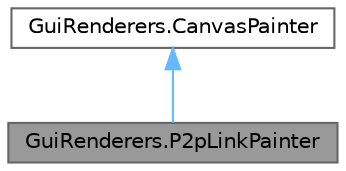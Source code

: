 digraph "GuiRenderers.P2pLinkPainter"
{
 // LATEX_PDF_SIZE
  bgcolor="transparent";
  edge [fontname=Helvetica,fontsize=10,labelfontname=Helvetica,labelfontsize=10];
  node [fontname=Helvetica,fontsize=10,shape=box,height=0.2,width=0.4];
  Node1 [id="Node000001",label="GuiRenderers.P2pLinkPainter",height=0.2,width=0.4,color="gray40", fillcolor="grey60", style="filled", fontcolor="black",tooltip=" "];
  Node2 -> Node1 [id="edge1_Node000001_Node000002",dir="back",color="steelblue1",style="solid",tooltip=" "];
  Node2 [id="Node000002",label="GuiRenderers.CanvasPainter",height=0.2,width=0.4,color="gray40", fillcolor="white", style="filled",URL="$interface_gui_renderers_1_1_canvas_painter.html",tooltip=" "];
}
